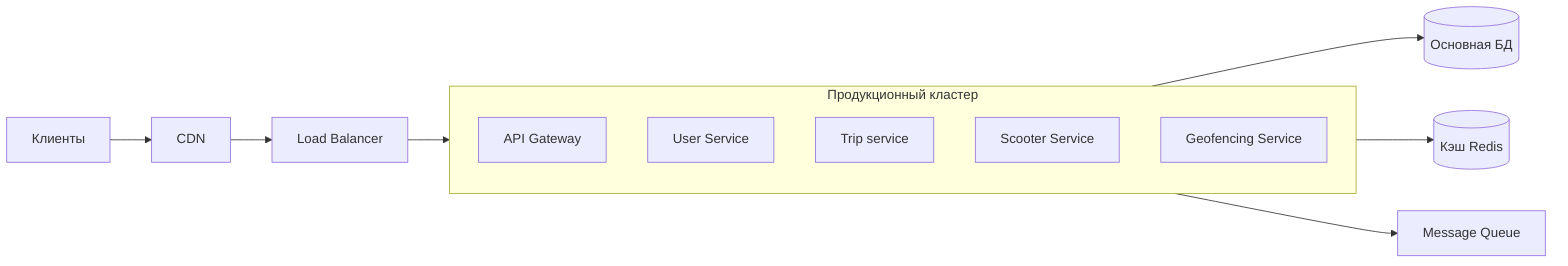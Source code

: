 graph LR
    CLIENT[Клиенты] --> CDN[CDN]
    CDN --> LB[Load Balancer]
    LB --> K8S[Kubernetes Cluster]
    
    subgraph K8S [Продукционный кластер]
        API[API Gateway]
        USER[User Service]
        TRIP[Trip service]
        SCOOT[Scooter Service]
        GEO[Geofencing Service]
    end
    
    K8S --> DB[(Основная БД)]
    K8S --> CACHE[(Кэш Redis)]
    K8S --> MQ[Message Queue]